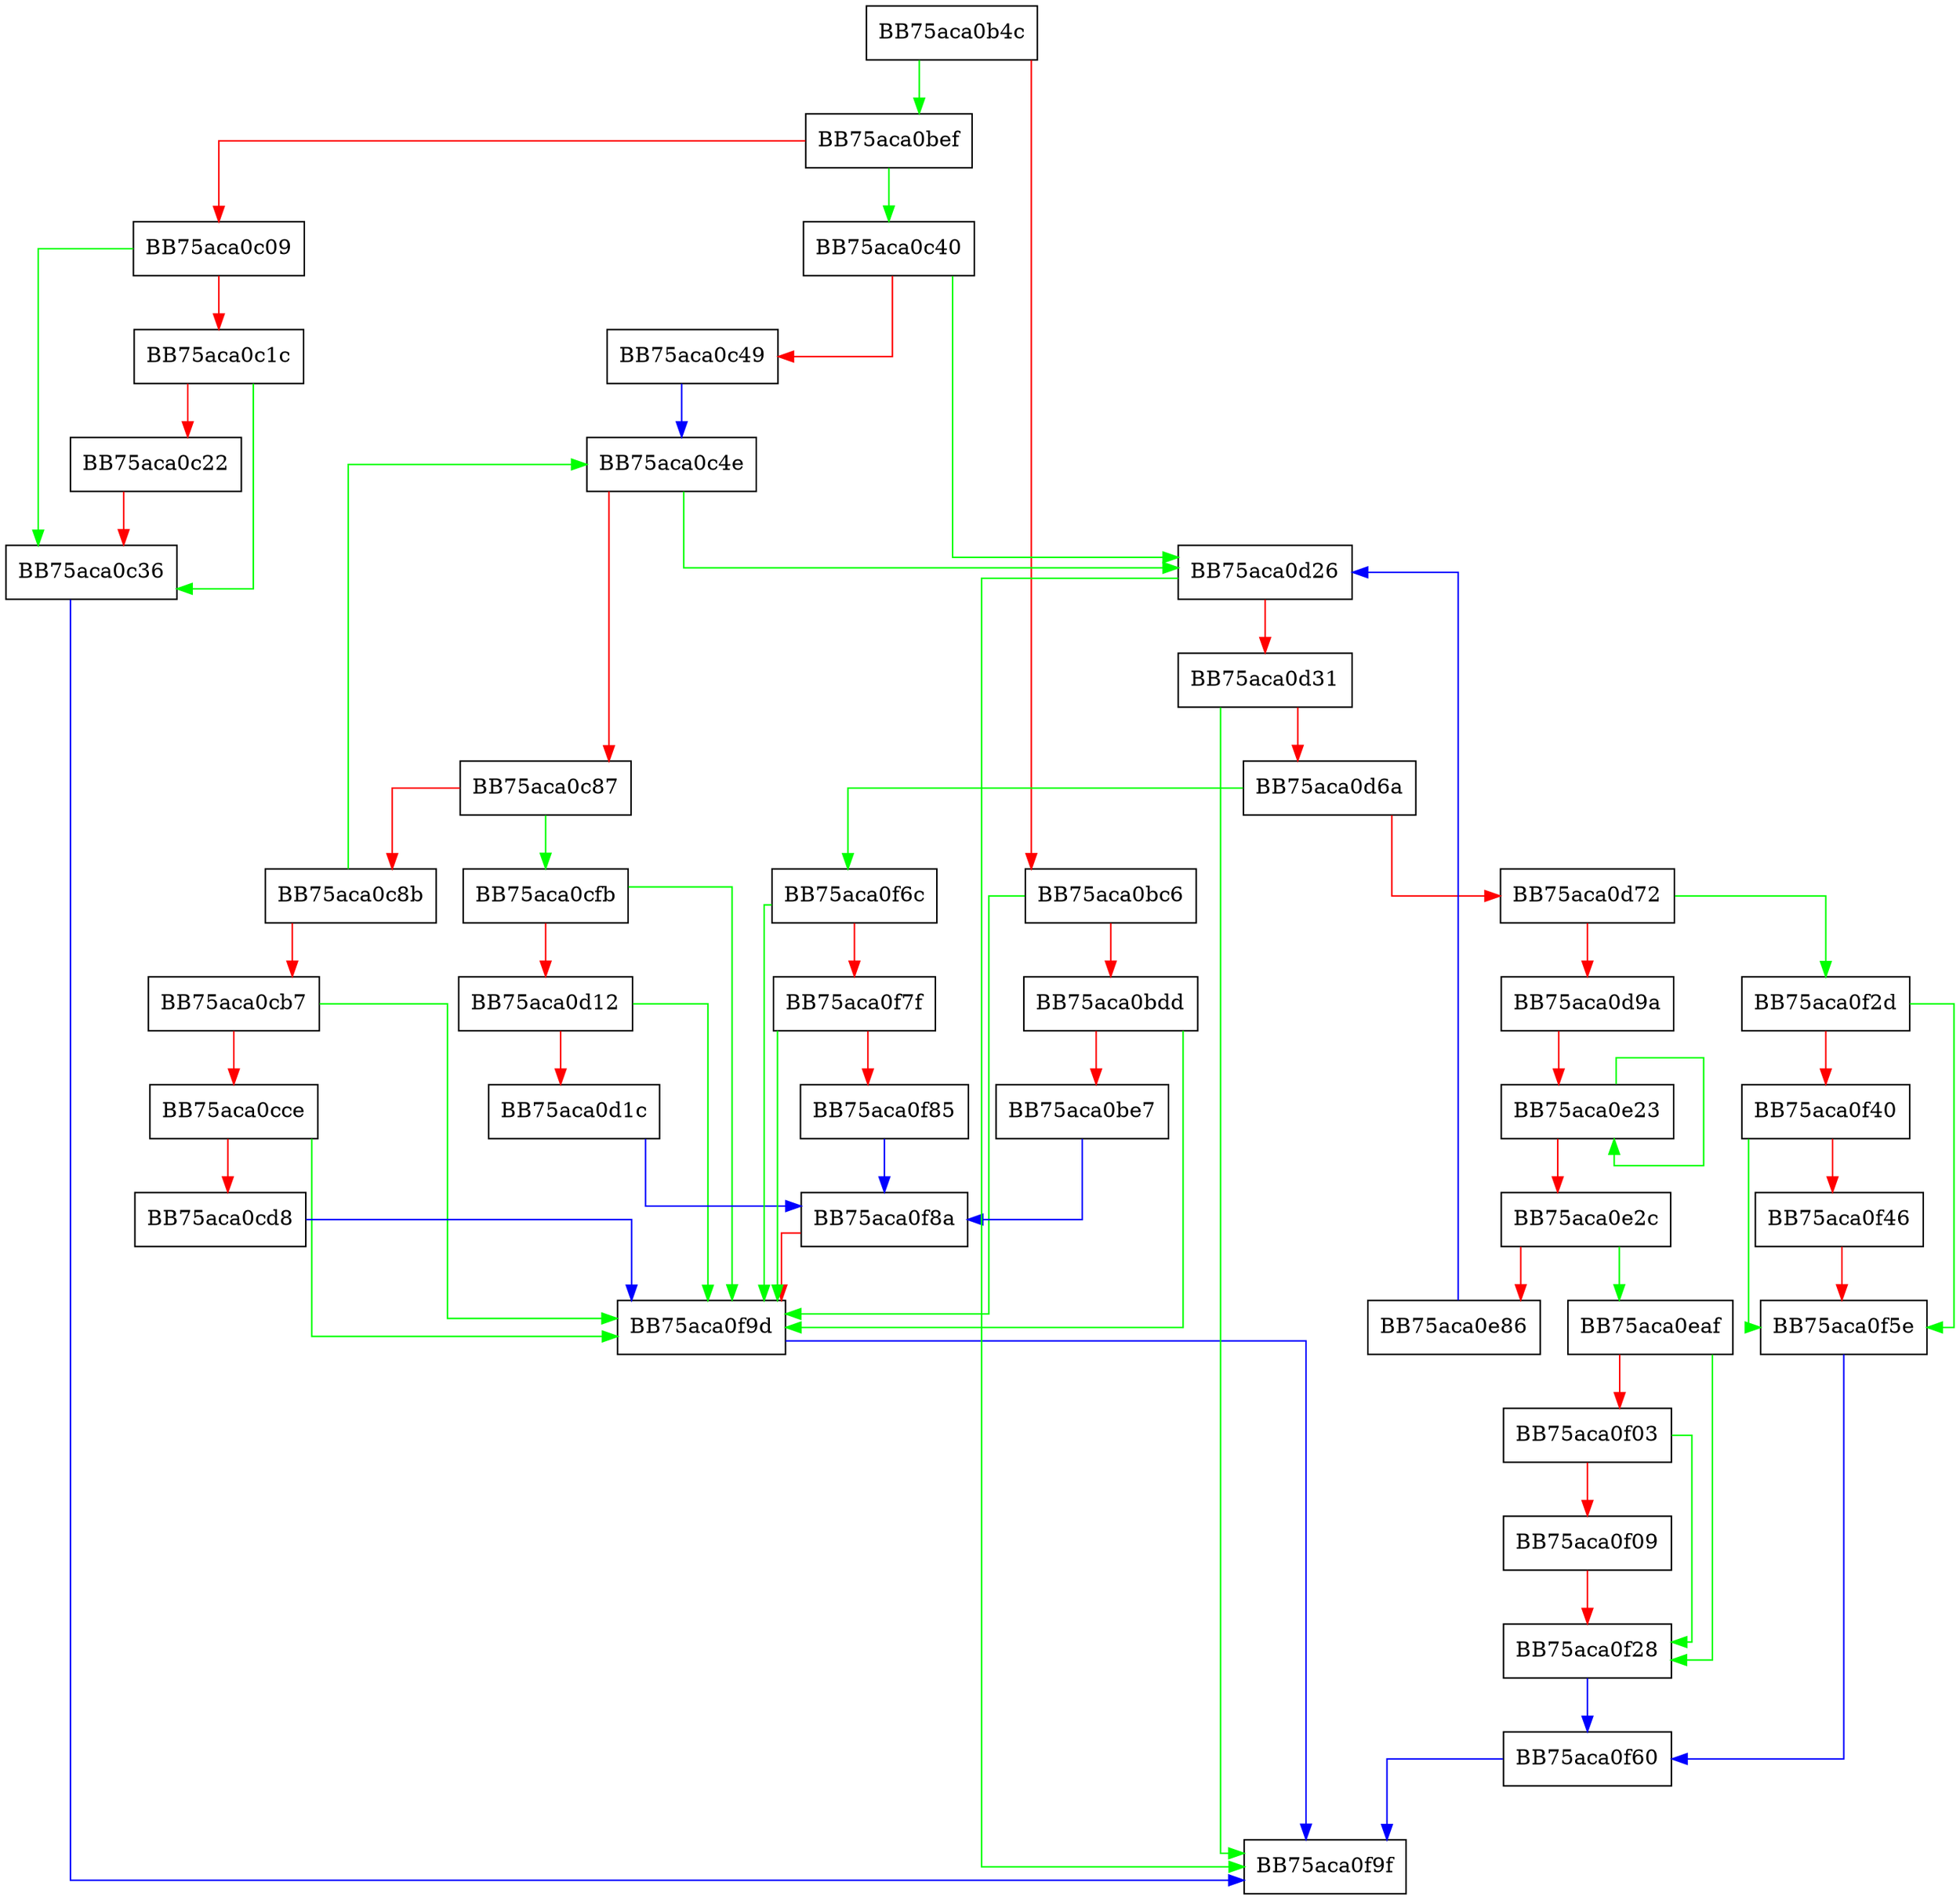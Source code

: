 digraph ClearKey {
  node [shape="box"];
  graph [splines=ortho];
  BB75aca0b4c -> BB75aca0bef [color="green"];
  BB75aca0b4c -> BB75aca0bc6 [color="red"];
  BB75aca0bc6 -> BB75aca0f9d [color="green"];
  BB75aca0bc6 -> BB75aca0bdd [color="red"];
  BB75aca0bdd -> BB75aca0f9d [color="green"];
  BB75aca0bdd -> BB75aca0be7 [color="red"];
  BB75aca0be7 -> BB75aca0f8a [color="blue"];
  BB75aca0bef -> BB75aca0c40 [color="green"];
  BB75aca0bef -> BB75aca0c09 [color="red"];
  BB75aca0c09 -> BB75aca0c36 [color="green"];
  BB75aca0c09 -> BB75aca0c1c [color="red"];
  BB75aca0c1c -> BB75aca0c36 [color="green"];
  BB75aca0c1c -> BB75aca0c22 [color="red"];
  BB75aca0c22 -> BB75aca0c36 [color="red"];
  BB75aca0c36 -> BB75aca0f9f [color="blue"];
  BB75aca0c40 -> BB75aca0d26 [color="green"];
  BB75aca0c40 -> BB75aca0c49 [color="red"];
  BB75aca0c49 -> BB75aca0c4e [color="blue"];
  BB75aca0c4e -> BB75aca0d26 [color="green"];
  BB75aca0c4e -> BB75aca0c87 [color="red"];
  BB75aca0c87 -> BB75aca0cfb [color="green"];
  BB75aca0c87 -> BB75aca0c8b [color="red"];
  BB75aca0c8b -> BB75aca0c4e [color="green"];
  BB75aca0c8b -> BB75aca0cb7 [color="red"];
  BB75aca0cb7 -> BB75aca0f9d [color="green"];
  BB75aca0cb7 -> BB75aca0cce [color="red"];
  BB75aca0cce -> BB75aca0f9d [color="green"];
  BB75aca0cce -> BB75aca0cd8 [color="red"];
  BB75aca0cd8 -> BB75aca0f9d [color="blue"];
  BB75aca0cfb -> BB75aca0f9d [color="green"];
  BB75aca0cfb -> BB75aca0d12 [color="red"];
  BB75aca0d12 -> BB75aca0f9d [color="green"];
  BB75aca0d12 -> BB75aca0d1c [color="red"];
  BB75aca0d1c -> BB75aca0f8a [color="blue"];
  BB75aca0d26 -> BB75aca0f9f [color="green"];
  BB75aca0d26 -> BB75aca0d31 [color="red"];
  BB75aca0d31 -> BB75aca0f9f [color="green"];
  BB75aca0d31 -> BB75aca0d6a [color="red"];
  BB75aca0d6a -> BB75aca0f6c [color="green"];
  BB75aca0d6a -> BB75aca0d72 [color="red"];
  BB75aca0d72 -> BB75aca0f2d [color="green"];
  BB75aca0d72 -> BB75aca0d9a [color="red"];
  BB75aca0d9a -> BB75aca0e23 [color="red"];
  BB75aca0e23 -> BB75aca0e23 [color="green"];
  BB75aca0e23 -> BB75aca0e2c [color="red"];
  BB75aca0e2c -> BB75aca0eaf [color="green"];
  BB75aca0e2c -> BB75aca0e86 [color="red"];
  BB75aca0e86 -> BB75aca0d26 [color="blue"];
  BB75aca0eaf -> BB75aca0f28 [color="green"];
  BB75aca0eaf -> BB75aca0f03 [color="red"];
  BB75aca0f03 -> BB75aca0f28 [color="green"];
  BB75aca0f03 -> BB75aca0f09 [color="red"];
  BB75aca0f09 -> BB75aca0f28 [color="red"];
  BB75aca0f28 -> BB75aca0f60 [color="blue"];
  BB75aca0f2d -> BB75aca0f5e [color="green"];
  BB75aca0f2d -> BB75aca0f40 [color="red"];
  BB75aca0f40 -> BB75aca0f5e [color="green"];
  BB75aca0f40 -> BB75aca0f46 [color="red"];
  BB75aca0f46 -> BB75aca0f5e [color="red"];
  BB75aca0f5e -> BB75aca0f60 [color="blue"];
  BB75aca0f60 -> BB75aca0f9f [color="blue"];
  BB75aca0f6c -> BB75aca0f9d [color="green"];
  BB75aca0f6c -> BB75aca0f7f [color="red"];
  BB75aca0f7f -> BB75aca0f9d [color="green"];
  BB75aca0f7f -> BB75aca0f85 [color="red"];
  BB75aca0f85 -> BB75aca0f8a [color="blue"];
  BB75aca0f8a -> BB75aca0f9d [color="red"];
  BB75aca0f9d -> BB75aca0f9f [color="blue"];
}